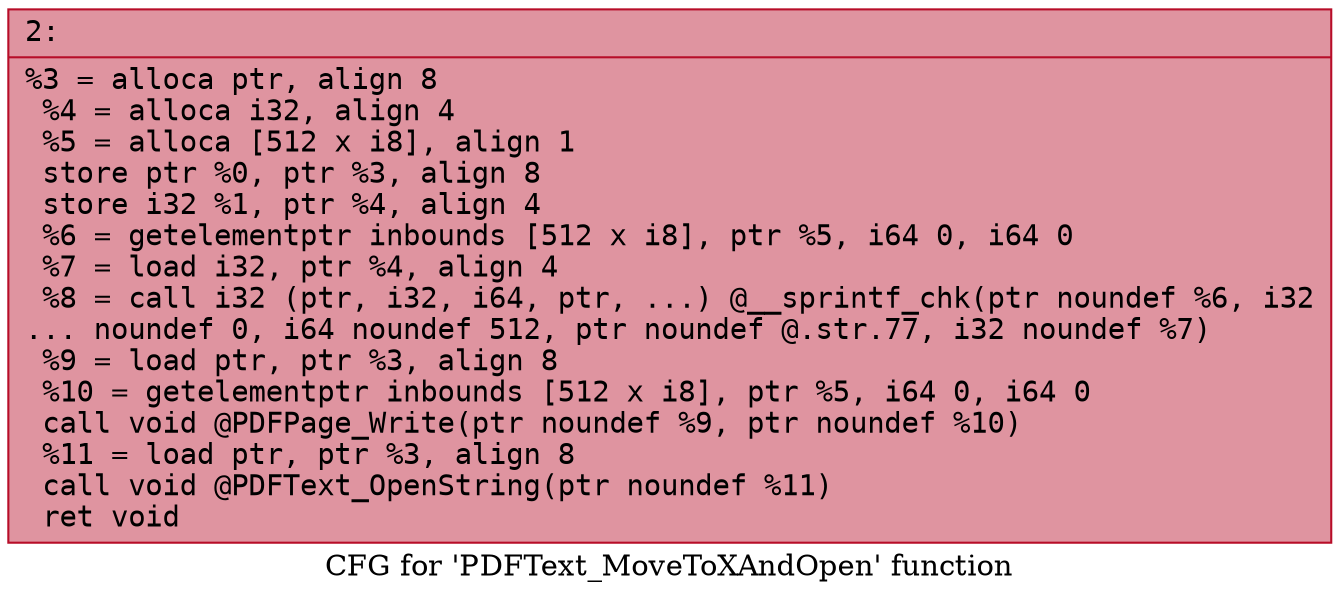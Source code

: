 digraph "CFG for 'PDFText_MoveToXAndOpen' function" {
	label="CFG for 'PDFText_MoveToXAndOpen' function";

	Node0x600000528f50 [shape=record,color="#b70d28ff", style=filled, fillcolor="#b70d2870" fontname="Courier",label="{2:\l|  %3 = alloca ptr, align 8\l  %4 = alloca i32, align 4\l  %5 = alloca [512 x i8], align 1\l  store ptr %0, ptr %3, align 8\l  store i32 %1, ptr %4, align 4\l  %6 = getelementptr inbounds [512 x i8], ptr %5, i64 0, i64 0\l  %7 = load i32, ptr %4, align 4\l  %8 = call i32 (ptr, i32, i64, ptr, ...) @__sprintf_chk(ptr noundef %6, i32\l... noundef 0, i64 noundef 512, ptr noundef @.str.77, i32 noundef %7)\l  %9 = load ptr, ptr %3, align 8\l  %10 = getelementptr inbounds [512 x i8], ptr %5, i64 0, i64 0\l  call void @PDFPage_Write(ptr noundef %9, ptr noundef %10)\l  %11 = load ptr, ptr %3, align 8\l  call void @PDFText_OpenString(ptr noundef %11)\l  ret void\l}"];
}
